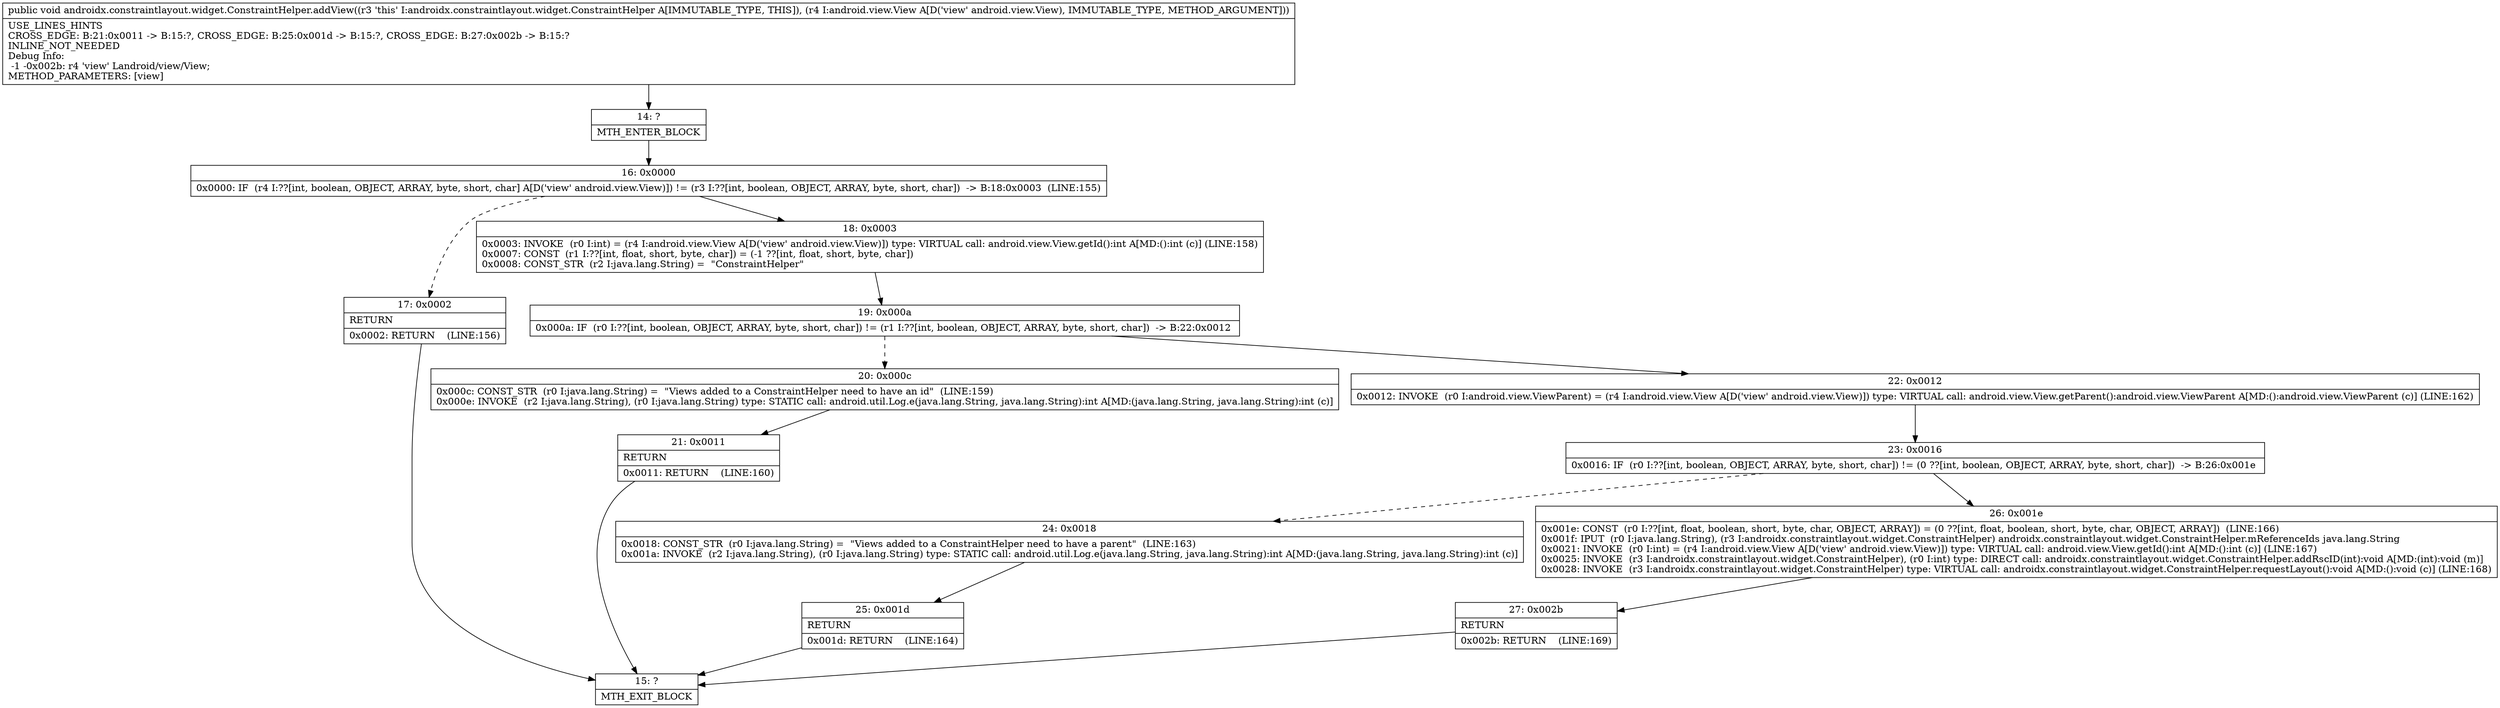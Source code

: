 digraph "CFG forandroidx.constraintlayout.widget.ConstraintHelper.addView(Landroid\/view\/View;)V" {
Node_14 [shape=record,label="{14\:\ ?|MTH_ENTER_BLOCK\l}"];
Node_16 [shape=record,label="{16\:\ 0x0000|0x0000: IF  (r4 I:??[int, boolean, OBJECT, ARRAY, byte, short, char] A[D('view' android.view.View)]) != (r3 I:??[int, boolean, OBJECT, ARRAY, byte, short, char])  \-\> B:18:0x0003  (LINE:155)\l}"];
Node_17 [shape=record,label="{17\:\ 0x0002|RETURN\l|0x0002: RETURN    (LINE:156)\l}"];
Node_15 [shape=record,label="{15\:\ ?|MTH_EXIT_BLOCK\l}"];
Node_18 [shape=record,label="{18\:\ 0x0003|0x0003: INVOKE  (r0 I:int) = (r4 I:android.view.View A[D('view' android.view.View)]) type: VIRTUAL call: android.view.View.getId():int A[MD:():int (c)] (LINE:158)\l0x0007: CONST  (r1 I:??[int, float, short, byte, char]) = (\-1 ??[int, float, short, byte, char]) \l0x0008: CONST_STR  (r2 I:java.lang.String) =  \"ConstraintHelper\" \l}"];
Node_19 [shape=record,label="{19\:\ 0x000a|0x000a: IF  (r0 I:??[int, boolean, OBJECT, ARRAY, byte, short, char]) != (r1 I:??[int, boolean, OBJECT, ARRAY, byte, short, char])  \-\> B:22:0x0012 \l}"];
Node_20 [shape=record,label="{20\:\ 0x000c|0x000c: CONST_STR  (r0 I:java.lang.String) =  \"Views added to a ConstraintHelper need to have an id\"  (LINE:159)\l0x000e: INVOKE  (r2 I:java.lang.String), (r0 I:java.lang.String) type: STATIC call: android.util.Log.e(java.lang.String, java.lang.String):int A[MD:(java.lang.String, java.lang.String):int (c)]\l}"];
Node_21 [shape=record,label="{21\:\ 0x0011|RETURN\l|0x0011: RETURN    (LINE:160)\l}"];
Node_22 [shape=record,label="{22\:\ 0x0012|0x0012: INVOKE  (r0 I:android.view.ViewParent) = (r4 I:android.view.View A[D('view' android.view.View)]) type: VIRTUAL call: android.view.View.getParent():android.view.ViewParent A[MD:():android.view.ViewParent (c)] (LINE:162)\l}"];
Node_23 [shape=record,label="{23\:\ 0x0016|0x0016: IF  (r0 I:??[int, boolean, OBJECT, ARRAY, byte, short, char]) != (0 ??[int, boolean, OBJECT, ARRAY, byte, short, char])  \-\> B:26:0x001e \l}"];
Node_24 [shape=record,label="{24\:\ 0x0018|0x0018: CONST_STR  (r0 I:java.lang.String) =  \"Views added to a ConstraintHelper need to have a parent\"  (LINE:163)\l0x001a: INVOKE  (r2 I:java.lang.String), (r0 I:java.lang.String) type: STATIC call: android.util.Log.e(java.lang.String, java.lang.String):int A[MD:(java.lang.String, java.lang.String):int (c)]\l}"];
Node_25 [shape=record,label="{25\:\ 0x001d|RETURN\l|0x001d: RETURN    (LINE:164)\l}"];
Node_26 [shape=record,label="{26\:\ 0x001e|0x001e: CONST  (r0 I:??[int, float, boolean, short, byte, char, OBJECT, ARRAY]) = (0 ??[int, float, boolean, short, byte, char, OBJECT, ARRAY])  (LINE:166)\l0x001f: IPUT  (r0 I:java.lang.String), (r3 I:androidx.constraintlayout.widget.ConstraintHelper) androidx.constraintlayout.widget.ConstraintHelper.mReferenceIds java.lang.String \l0x0021: INVOKE  (r0 I:int) = (r4 I:android.view.View A[D('view' android.view.View)]) type: VIRTUAL call: android.view.View.getId():int A[MD:():int (c)] (LINE:167)\l0x0025: INVOKE  (r3 I:androidx.constraintlayout.widget.ConstraintHelper), (r0 I:int) type: DIRECT call: androidx.constraintlayout.widget.ConstraintHelper.addRscID(int):void A[MD:(int):void (m)]\l0x0028: INVOKE  (r3 I:androidx.constraintlayout.widget.ConstraintHelper) type: VIRTUAL call: androidx.constraintlayout.widget.ConstraintHelper.requestLayout():void A[MD:():void (c)] (LINE:168)\l}"];
Node_27 [shape=record,label="{27\:\ 0x002b|RETURN\l|0x002b: RETURN    (LINE:169)\l}"];
MethodNode[shape=record,label="{public void androidx.constraintlayout.widget.ConstraintHelper.addView((r3 'this' I:androidx.constraintlayout.widget.ConstraintHelper A[IMMUTABLE_TYPE, THIS]), (r4 I:android.view.View A[D('view' android.view.View), IMMUTABLE_TYPE, METHOD_ARGUMENT]))  | USE_LINES_HINTS\lCROSS_EDGE: B:21:0x0011 \-\> B:15:?, CROSS_EDGE: B:25:0x001d \-\> B:15:?, CROSS_EDGE: B:27:0x002b \-\> B:15:?\lINLINE_NOT_NEEDED\lDebug Info:\l  \-1 \-0x002b: r4 'view' Landroid\/view\/View;\lMETHOD_PARAMETERS: [view]\l}"];
MethodNode -> Node_14;Node_14 -> Node_16;
Node_16 -> Node_17[style=dashed];
Node_16 -> Node_18;
Node_17 -> Node_15;
Node_18 -> Node_19;
Node_19 -> Node_20[style=dashed];
Node_19 -> Node_22;
Node_20 -> Node_21;
Node_21 -> Node_15;
Node_22 -> Node_23;
Node_23 -> Node_24[style=dashed];
Node_23 -> Node_26;
Node_24 -> Node_25;
Node_25 -> Node_15;
Node_26 -> Node_27;
Node_27 -> Node_15;
}

